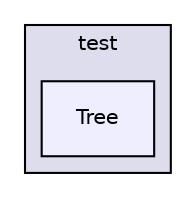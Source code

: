 digraph "quetzal/modules/coalescence/containers/test/Tree" {
  compound=true
  node [ fontsize="10", fontname="Helvetica"];
  edge [ labelfontsize="10", labelfontname="Helvetica"];
  subgraph clusterdir_459e60857007137563b15a974c8870b3 {
    graph [ bgcolor="#ddddee", pencolor="black", label="test" fontname="Helvetica", fontsize="10", URL="dir_459e60857007137563b15a974c8870b3.html"]
  dir_5c801b4d29c324b19a8fe0ca7f7976bb [shape=box, label="Tree", style="filled", fillcolor="#eeeeff", pencolor="black", URL="dir_5c801b4d29c324b19a8fe0ca7f7976bb.html"];
  }
}

